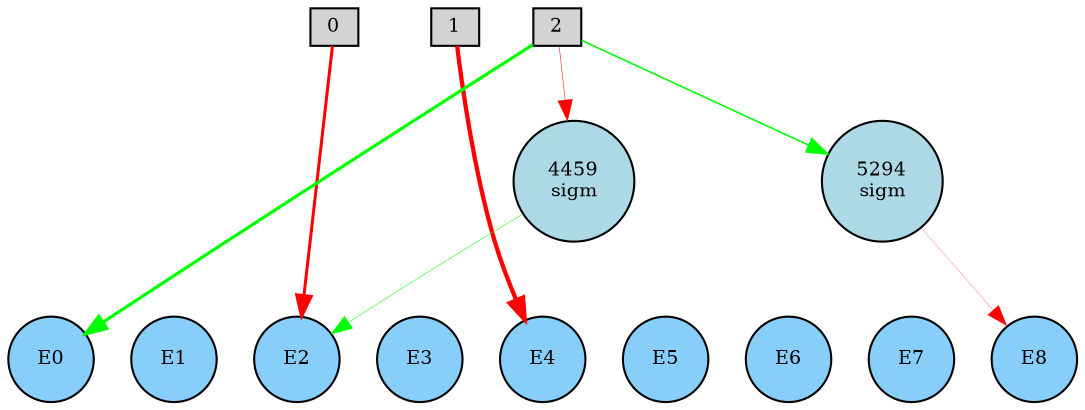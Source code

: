 digraph {
	node [fontsize=9 height=0.2 shape=circle width=0.2]
	subgraph inputs {
		node [shape=box style=filled]
		rank=source
		0 [fillcolor=lightgray]
		1 [fillcolor=lightgray]
		0 -> 1 [style=invis]
		2 [fillcolor=lightgray]
		1 -> 2 [style=invis]
	}
	subgraph outputs {
		node [style=filled]
		rank=sink
		E0 [fillcolor=lightskyblue fontsize=9 height=0.2 shape=circle width=0.2]
		E1 [fillcolor=lightskyblue fontsize=9 height=0.2 shape=circle width=0.2]
		E0 -> E1 [style=invis]
		E2 [fillcolor=lightskyblue fontsize=9 height=0.2 shape=circle width=0.2]
		E1 -> E2 [style=invis]
		E3 [fillcolor=lightskyblue fontsize=9 height=0.2 shape=circle width=0.2]
		E2 -> E3 [style=invis]
		E4 [fillcolor=lightskyblue fontsize=9 height=0.2 shape=circle width=0.2]
		E3 -> E4 [style=invis]
		E5 [fillcolor=lightskyblue fontsize=9 height=0.2 shape=circle width=0.2]
		E4 -> E5 [style=invis]
		E6 [fillcolor=lightskyblue fontsize=9 height=0.2 shape=circle width=0.2]
		E5 -> E6 [style=invis]
		E7 [fillcolor=lightskyblue fontsize=9 height=0.2 shape=circle width=0.2]
		E6 -> E7 [style=invis]
		E8 [fillcolor=lightskyblue fontsize=9 height=0.2 shape=circle width=0.2]
		E7 -> E8 [style=invis]
	}
	4459 [label="4459
sigm" fillcolor=lightblue style=filled]
	5294 [label="5294
sigm" fillcolor=lightblue style=filled]
	2 -> E0 [color=green penwidth=1.534522147856471 style=solid]
	1 -> E4 [color=red penwidth=2.0542735917880766 style=solid]
	0 -> E2 [color=red penwidth=1.4506549859598818 style=solid]
	2 -> 4459 [color=red penwidth=0.2498025925717323 style=solid]
	2 -> 5294 [color=green penwidth=0.7609271982257368 style=solid]
	5294 -> E8 [color=red penwidth=0.11261551991221995 style=solid]
	4459 -> E2 [color=green penwidth=0.24764964286225397 style=solid]
}
